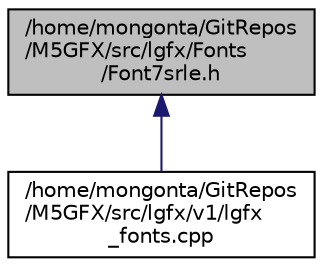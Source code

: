 digraph "/home/mongonta/GitRepos/M5GFX/src/lgfx/Fonts/Font7srle.h"
{
 // LATEX_PDF_SIZE
  edge [fontname="Helvetica",fontsize="10",labelfontname="Helvetica",labelfontsize="10"];
  node [fontname="Helvetica",fontsize="10",shape=record];
  Node1 [label="/home/mongonta/GitRepos\l/M5GFX/src/lgfx/Fonts\l/Font7srle.h",height=0.2,width=0.4,color="black", fillcolor="grey75", style="filled", fontcolor="black",tooltip=" "];
  Node1 -> Node2 [dir="back",color="midnightblue",fontsize="10",style="solid",fontname="Helvetica"];
  Node2 [label="/home/mongonta/GitRepos\l/M5GFX/src/lgfx/v1/lgfx\l_fonts.cpp",height=0.2,width=0.4,color="black", fillcolor="white", style="filled",URL="$lgfx__fonts_8cpp.html",tooltip=" "];
}
